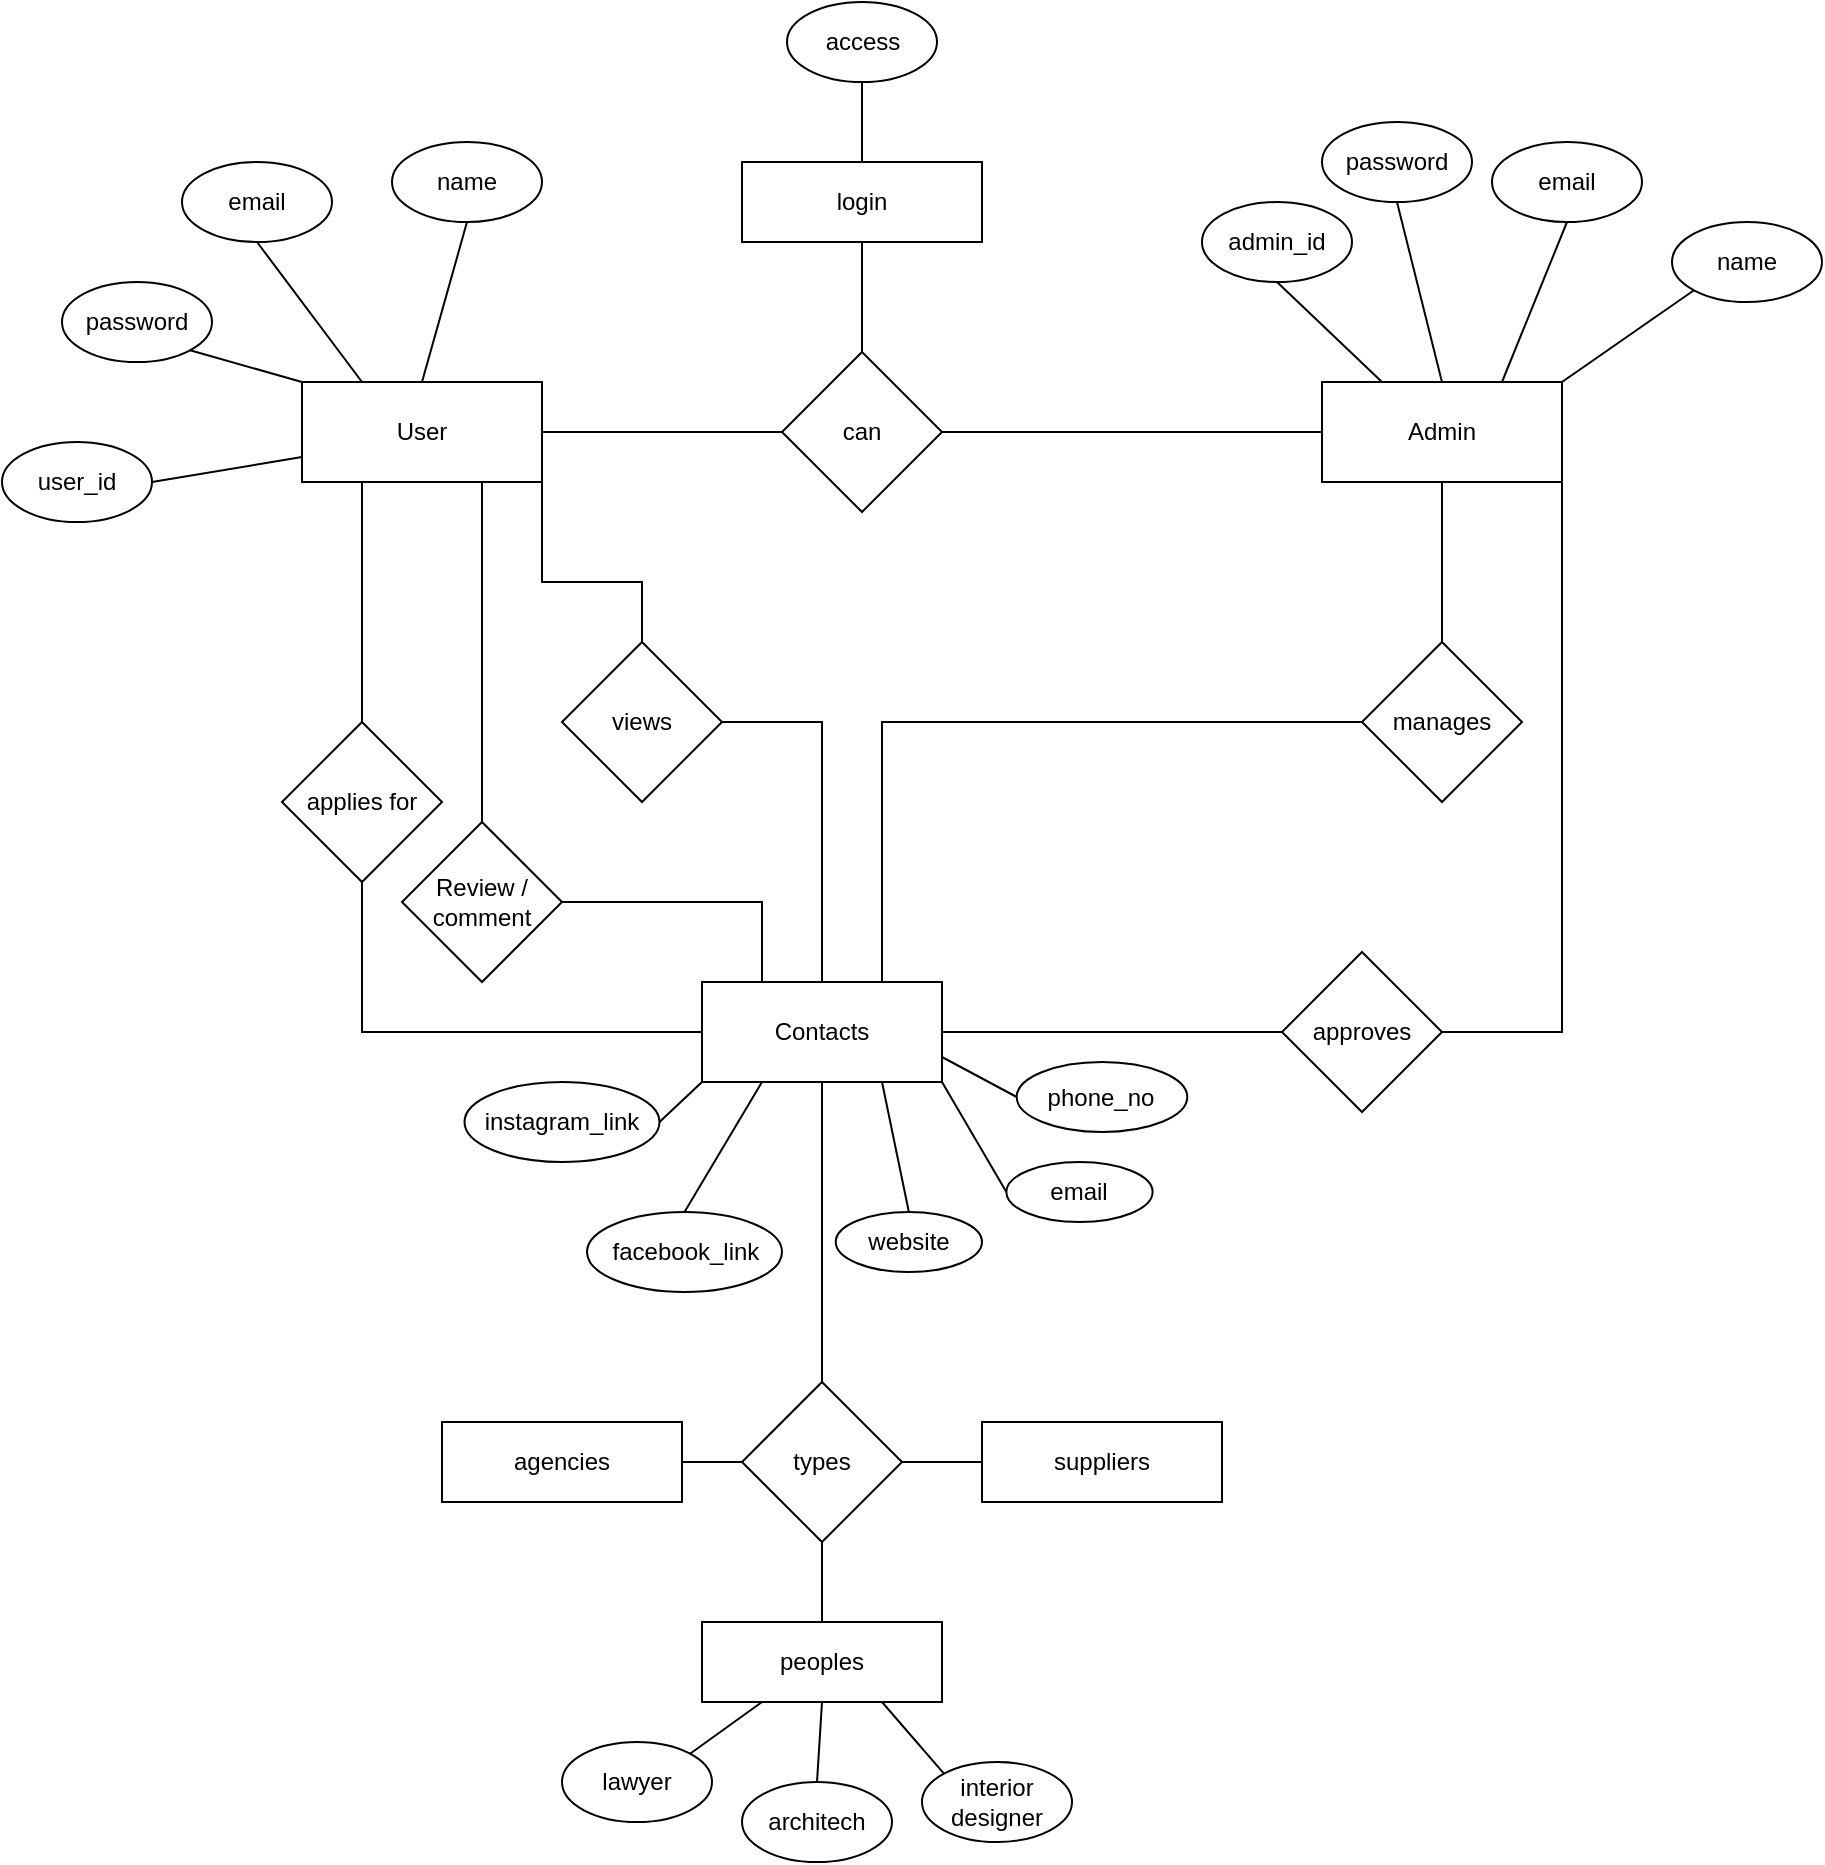 <mxfile version="22.1.16" type="device">
  <diagram name="Page-1" id="yNyLFKjUvOLV2bvvHchC">
    <mxGraphModel dx="1933" dy="949" grid="1" gridSize="10" guides="1" tooltips="1" connect="1" arrows="1" fold="1" page="1" pageScale="1" pageWidth="850" pageHeight="1100" math="0" shadow="0">
      <root>
        <mxCell id="0" />
        <mxCell id="1" parent="0" />
        <mxCell id="tA5Uz_ItL0AC_Jkjv0OO-1" value="User" style="rounded=0;whiteSpace=wrap;html=1;" vertex="1" parent="1">
          <mxGeometry x="-260" y="240" width="120" height="50" as="geometry" />
        </mxCell>
        <mxCell id="tA5Uz_ItL0AC_Jkjv0OO-3" value="email" style="ellipse;whiteSpace=wrap;html=1;" vertex="1" parent="1">
          <mxGeometry x="-320" y="130" width="75" height="40" as="geometry" />
        </mxCell>
        <mxCell id="tA5Uz_ItL0AC_Jkjv0OO-4" value="password" style="ellipse;whiteSpace=wrap;html=1;" vertex="1" parent="1">
          <mxGeometry x="-380" y="190" width="75" height="40" as="geometry" />
        </mxCell>
        <mxCell id="tA5Uz_ItL0AC_Jkjv0OO-5" value="user_id" style="ellipse;whiteSpace=wrap;html=1;" vertex="1" parent="1">
          <mxGeometry x="-410" y="270" width="75" height="40" as="geometry" />
        </mxCell>
        <mxCell id="tA5Uz_ItL0AC_Jkjv0OO-6" value="name" style="ellipse;whiteSpace=wrap;html=1;" vertex="1" parent="1">
          <mxGeometry x="-215" y="120" width="75" height="40" as="geometry" />
        </mxCell>
        <mxCell id="tA5Uz_ItL0AC_Jkjv0OO-10" value="can" style="rhombus;whiteSpace=wrap;html=1;" vertex="1" parent="1">
          <mxGeometry x="-20" y="225" width="80" height="80" as="geometry" />
        </mxCell>
        <mxCell id="tA5Uz_ItL0AC_Jkjv0OO-14" value="" style="endArrow=none;html=1;rounded=0;entryX=0.5;entryY=1;entryDx=0;entryDy=0;exitX=0.25;exitY=0;exitDx=0;exitDy=0;" edge="1" parent="1" source="tA5Uz_ItL0AC_Jkjv0OO-1" target="tA5Uz_ItL0AC_Jkjv0OO-3">
          <mxGeometry width="50" height="50" relative="1" as="geometry">
            <mxPoint x="-174" y="156" as="sourcePoint" />
            <mxPoint x="-212" y="110" as="targetPoint" />
          </mxGeometry>
        </mxCell>
        <mxCell id="tA5Uz_ItL0AC_Jkjv0OO-15" value="" style="endArrow=none;html=1;rounded=0;entryX=1;entryY=1;entryDx=0;entryDy=0;exitX=0;exitY=0;exitDx=0;exitDy=0;" edge="1" parent="1" source="tA5Uz_ItL0AC_Jkjv0OO-1" target="tA5Uz_ItL0AC_Jkjv0OO-4">
          <mxGeometry width="50" height="50" relative="1" as="geometry">
            <mxPoint x="-164" y="166" as="sourcePoint" />
            <mxPoint x="-202" y="120" as="targetPoint" />
          </mxGeometry>
        </mxCell>
        <mxCell id="tA5Uz_ItL0AC_Jkjv0OO-16" value="" style="endArrow=none;html=1;rounded=0;entryX=1;entryY=0.5;entryDx=0;entryDy=0;exitX=0;exitY=0.75;exitDx=0;exitDy=0;" edge="1" parent="1" source="tA5Uz_ItL0AC_Jkjv0OO-1" target="tA5Uz_ItL0AC_Jkjv0OO-5">
          <mxGeometry width="50" height="50" relative="1" as="geometry">
            <mxPoint x="-154" y="176" as="sourcePoint" />
            <mxPoint x="-192" y="130" as="targetPoint" />
          </mxGeometry>
        </mxCell>
        <mxCell id="tA5Uz_ItL0AC_Jkjv0OO-18" value="" style="endArrow=none;html=1;rounded=0;entryX=0.5;entryY=1;entryDx=0;entryDy=0;exitX=0.5;exitY=0;exitDx=0;exitDy=0;" edge="1" parent="1" source="tA5Uz_ItL0AC_Jkjv0OO-1" target="tA5Uz_ItL0AC_Jkjv0OO-6">
          <mxGeometry width="50" height="50" relative="1" as="geometry">
            <mxPoint x="-144" y="186" as="sourcePoint" />
            <mxPoint x="-182" y="140" as="targetPoint" />
          </mxGeometry>
        </mxCell>
        <mxCell id="tA5Uz_ItL0AC_Jkjv0OO-19" value="" style="endArrow=none;html=1;rounded=0;entryX=1;entryY=0.5;entryDx=0;entryDy=0;exitX=0;exitY=0.5;exitDx=0;exitDy=0;" edge="1" parent="1" source="tA5Uz_ItL0AC_Jkjv0OO-10" target="tA5Uz_ItL0AC_Jkjv0OO-1">
          <mxGeometry width="50" height="50" relative="1" as="geometry">
            <mxPoint x="-134" y="196" as="sourcePoint" />
            <mxPoint x="-172" y="150" as="targetPoint" />
          </mxGeometry>
        </mxCell>
        <mxCell id="tA5Uz_ItL0AC_Jkjv0OO-20" value="Admin" style="rounded=0;whiteSpace=wrap;html=1;" vertex="1" parent="1">
          <mxGeometry x="250" y="240" width="120" height="50" as="geometry" />
        </mxCell>
        <mxCell id="tA5Uz_ItL0AC_Jkjv0OO-21" value="email" style="ellipse;whiteSpace=wrap;html=1;" vertex="1" parent="1">
          <mxGeometry x="335" y="120" width="75" height="40" as="geometry" />
        </mxCell>
        <mxCell id="tA5Uz_ItL0AC_Jkjv0OO-22" value="password" style="ellipse;whiteSpace=wrap;html=1;" vertex="1" parent="1">
          <mxGeometry x="250" y="110" width="75" height="40" as="geometry" />
        </mxCell>
        <mxCell id="tA5Uz_ItL0AC_Jkjv0OO-23" value="admin_id" style="ellipse;whiteSpace=wrap;html=1;" vertex="1" parent="1">
          <mxGeometry x="190" y="150" width="75" height="40" as="geometry" />
        </mxCell>
        <mxCell id="tA5Uz_ItL0AC_Jkjv0OO-24" value="name" style="ellipse;whiteSpace=wrap;html=1;" vertex="1" parent="1">
          <mxGeometry x="425" y="160" width="75" height="40" as="geometry" />
        </mxCell>
        <mxCell id="tA5Uz_ItL0AC_Jkjv0OO-25" value="" style="endArrow=none;html=1;rounded=0;entryX=0.5;entryY=1;entryDx=0;entryDy=0;exitX=0.75;exitY=0;exitDx=0;exitDy=0;" edge="1" parent="1" source="tA5Uz_ItL0AC_Jkjv0OO-20" target="tA5Uz_ItL0AC_Jkjv0OO-21">
          <mxGeometry width="50" height="50" relative="1" as="geometry">
            <mxPoint x="336" y="136" as="sourcePoint" />
            <mxPoint x="298" y="90" as="targetPoint" />
          </mxGeometry>
        </mxCell>
        <mxCell id="tA5Uz_ItL0AC_Jkjv0OO-26" value="" style="endArrow=none;html=1;rounded=0;entryX=0.5;entryY=1;entryDx=0;entryDy=0;exitX=0.5;exitY=0;exitDx=0;exitDy=0;" edge="1" parent="1" source="tA5Uz_ItL0AC_Jkjv0OO-20" target="tA5Uz_ItL0AC_Jkjv0OO-22">
          <mxGeometry width="50" height="50" relative="1" as="geometry">
            <mxPoint x="346" y="146" as="sourcePoint" />
            <mxPoint x="308" y="100" as="targetPoint" />
          </mxGeometry>
        </mxCell>
        <mxCell id="tA5Uz_ItL0AC_Jkjv0OO-27" value="" style="endArrow=none;html=1;rounded=0;exitX=0.25;exitY=0;exitDx=0;exitDy=0;entryX=0.5;entryY=1;entryDx=0;entryDy=0;" edge="1" parent="1" source="tA5Uz_ItL0AC_Jkjv0OO-20" target="tA5Uz_ItL0AC_Jkjv0OO-23">
          <mxGeometry width="50" height="50" relative="1" as="geometry">
            <mxPoint x="250" y="257" as="sourcePoint" />
            <mxPoint x="270" y="180" as="targetPoint" />
          </mxGeometry>
        </mxCell>
        <mxCell id="tA5Uz_ItL0AC_Jkjv0OO-28" value="" style="endArrow=none;html=1;rounded=0;entryX=0;entryY=1;entryDx=0;entryDy=0;exitX=1;exitY=0;exitDx=0;exitDy=0;" edge="1" parent="1" source="tA5Uz_ItL0AC_Jkjv0OO-20" target="tA5Uz_ItL0AC_Jkjv0OO-24">
          <mxGeometry width="50" height="50" relative="1" as="geometry">
            <mxPoint x="366" y="166" as="sourcePoint" />
            <mxPoint x="328" y="120" as="targetPoint" />
          </mxGeometry>
        </mxCell>
        <mxCell id="tA5Uz_ItL0AC_Jkjv0OO-39" value="" style="endArrow=none;html=1;rounded=0;entryX=1;entryY=0.5;entryDx=0;entryDy=0;exitX=0;exitY=0.5;exitDx=0;exitDy=0;" edge="1" parent="1" source="tA5Uz_ItL0AC_Jkjv0OO-20" target="tA5Uz_ItL0AC_Jkjv0OO-10">
          <mxGeometry width="50" height="50" relative="1" as="geometry">
            <mxPoint x="130" y="260" as="sourcePoint" />
            <mxPoint x="50" y="260" as="targetPoint" />
          </mxGeometry>
        </mxCell>
        <mxCell id="tA5Uz_ItL0AC_Jkjv0OO-41" value="login" style="rounded=0;whiteSpace=wrap;html=1;" vertex="1" parent="1">
          <mxGeometry x="-40" y="130" width="120" height="40" as="geometry" />
        </mxCell>
        <mxCell id="tA5Uz_ItL0AC_Jkjv0OO-42" value="" style="endArrow=none;html=1;rounded=0;entryX=0.5;entryY=1;entryDx=0;entryDy=0;exitX=0.5;exitY=0;exitDx=0;exitDy=0;" edge="1" parent="1" source="tA5Uz_ItL0AC_Jkjv0OO-10" target="tA5Uz_ItL0AC_Jkjv0OO-41">
          <mxGeometry width="50" height="50" relative="1" as="geometry">
            <mxPoint x="-40" y="285" as="sourcePoint" />
            <mxPoint x="-120" y="285" as="targetPoint" />
          </mxGeometry>
        </mxCell>
        <mxCell id="tA5Uz_ItL0AC_Jkjv0OO-44" value="access" style="ellipse;whiteSpace=wrap;html=1;" vertex="1" parent="1">
          <mxGeometry x="-17.5" y="50" width="75" height="40" as="geometry" />
        </mxCell>
        <mxCell id="tA5Uz_ItL0AC_Jkjv0OO-45" value="" style="endArrow=none;html=1;rounded=0;entryX=0.5;entryY=1;entryDx=0;entryDy=0;exitX=0.5;exitY=0;exitDx=0;exitDy=0;" edge="1" parent="1" source="tA5Uz_ItL0AC_Jkjv0OO-41" target="tA5Uz_ItL0AC_Jkjv0OO-44">
          <mxGeometry width="50" height="50" relative="1" as="geometry">
            <mxPoint x="30" y="235" as="sourcePoint" />
            <mxPoint x="30" y="180" as="targetPoint" />
          </mxGeometry>
        </mxCell>
        <mxCell id="tA5Uz_ItL0AC_Jkjv0OO-46" value="manages" style="rhombus;whiteSpace=wrap;html=1;" vertex="1" parent="1">
          <mxGeometry x="270" y="370" width="80" height="80" as="geometry" />
        </mxCell>
        <mxCell id="tA5Uz_ItL0AC_Jkjv0OO-47" value="" style="endArrow=none;html=1;rounded=0;entryX=0.5;entryY=0;entryDx=0;entryDy=0;exitX=0.5;exitY=1;exitDx=0;exitDy=0;" edge="1" parent="1" source="tA5Uz_ItL0AC_Jkjv0OO-20" target="tA5Uz_ItL0AC_Jkjv0OO-46">
          <mxGeometry width="50" height="50" relative="1" as="geometry">
            <mxPoint x="260" y="275" as="sourcePoint" />
            <mxPoint x="70" y="275" as="targetPoint" />
          </mxGeometry>
        </mxCell>
        <mxCell id="tA5Uz_ItL0AC_Jkjv0OO-48" value="views" style="rhombus;whiteSpace=wrap;html=1;" vertex="1" parent="1">
          <mxGeometry x="-130" y="370" width="80" height="80" as="geometry" />
        </mxCell>
        <mxCell id="tA5Uz_ItL0AC_Jkjv0OO-50" value="" style="endArrow=none;html=1;rounded=0;entryX=1;entryY=1;entryDx=0;entryDy=0;exitX=0.5;exitY=0;exitDx=0;exitDy=0;" edge="1" parent="1" source="tA5Uz_ItL0AC_Jkjv0OO-48" target="tA5Uz_ItL0AC_Jkjv0OO-1">
          <mxGeometry width="50" height="50" relative="1" as="geometry">
            <mxPoint x="-90" y="340" as="sourcePoint" />
            <mxPoint x="-130" y="290" as="targetPoint" />
            <Array as="points">
              <mxPoint x="-90" y="340" />
              <mxPoint x="-140" y="340" />
            </Array>
          </mxGeometry>
        </mxCell>
        <mxCell id="tA5Uz_ItL0AC_Jkjv0OO-51" value="Contacts" style="rounded=0;whiteSpace=wrap;html=1;" vertex="1" parent="1">
          <mxGeometry x="-60" y="540" width="120" height="50" as="geometry" />
        </mxCell>
        <mxCell id="tA5Uz_ItL0AC_Jkjv0OO-53" value="" style="endArrow=none;html=1;rounded=0;exitX=0.5;exitY=0;exitDx=0;exitDy=0;entryX=1;entryY=0.5;entryDx=0;entryDy=0;" edge="1" parent="1" source="tA5Uz_ItL0AC_Jkjv0OO-51" target="tA5Uz_ItL0AC_Jkjv0OO-48">
          <mxGeometry width="50" height="50" relative="1" as="geometry">
            <mxPoint x="70" y="409.63" as="sourcePoint" />
            <mxPoint x="-30" y="420" as="targetPoint" />
            <Array as="points">
              <mxPoint y="410" />
            </Array>
          </mxGeometry>
        </mxCell>
        <mxCell id="tA5Uz_ItL0AC_Jkjv0OO-54" value="" style="endArrow=none;html=1;rounded=0;exitX=0;exitY=0.5;exitDx=0;exitDy=0;entryX=0.75;entryY=0;entryDx=0;entryDy=0;" edge="1" parent="1" source="tA5Uz_ItL0AC_Jkjv0OO-46" target="tA5Uz_ItL0AC_Jkjv0OO-51">
          <mxGeometry width="50" height="50" relative="1" as="geometry">
            <mxPoint x="240" y="409.38" as="sourcePoint" />
            <mxPoint x="40" y="410" as="targetPoint" />
            <Array as="points">
              <mxPoint x="30" y="410" />
            </Array>
          </mxGeometry>
        </mxCell>
        <mxCell id="tA5Uz_ItL0AC_Jkjv0OO-55" value="types" style="rhombus;whiteSpace=wrap;html=1;direction=south;" vertex="1" parent="1">
          <mxGeometry x="-40" y="740" width="80" height="80" as="geometry" />
        </mxCell>
        <mxCell id="tA5Uz_ItL0AC_Jkjv0OO-56" value="" style="endArrow=none;html=1;rounded=0;entryX=0.5;entryY=1;entryDx=0;entryDy=0;exitX=0;exitY=0.5;exitDx=0;exitDy=0;" edge="1" parent="1" source="tA5Uz_ItL0AC_Jkjv0OO-55" target="tA5Uz_ItL0AC_Jkjv0OO-51">
          <mxGeometry width="50" height="50" relative="1" as="geometry">
            <mxPoint x="70" y="610" as="sourcePoint" />
            <mxPoint x="-50" y="610" as="targetPoint" />
          </mxGeometry>
        </mxCell>
        <mxCell id="tA5Uz_ItL0AC_Jkjv0OO-57" value="agencies" style="rounded=0;whiteSpace=wrap;html=1;" vertex="1" parent="1">
          <mxGeometry x="-190" y="760" width="120" height="40" as="geometry" />
        </mxCell>
        <mxCell id="tA5Uz_ItL0AC_Jkjv0OO-58" value="" style="endArrow=none;html=1;rounded=0;entryX=0.5;entryY=1;entryDx=0;entryDy=0;exitX=1;exitY=0.5;exitDx=0;exitDy=0;" edge="1" parent="1" source="tA5Uz_ItL0AC_Jkjv0OO-57" target="tA5Uz_ItL0AC_Jkjv0OO-55">
          <mxGeometry width="50" height="50" relative="1" as="geometry">
            <mxPoint x="10" y="750" as="sourcePoint" />
            <mxPoint x="10" y="700" as="targetPoint" />
          </mxGeometry>
        </mxCell>
        <mxCell id="tA5Uz_ItL0AC_Jkjv0OO-59" value="peoples" style="rounded=0;whiteSpace=wrap;html=1;" vertex="1" parent="1">
          <mxGeometry x="-60" y="860" width="120" height="40" as="geometry" />
        </mxCell>
        <mxCell id="tA5Uz_ItL0AC_Jkjv0OO-60" value="" style="endArrow=none;html=1;rounded=0;entryX=1;entryY=0.5;entryDx=0;entryDy=0;exitX=0.5;exitY=0;exitDx=0;exitDy=0;" edge="1" parent="1" source="tA5Uz_ItL0AC_Jkjv0OO-59" target="tA5Uz_ItL0AC_Jkjv0OO-55">
          <mxGeometry width="50" height="50" relative="1" as="geometry">
            <mxPoint x="-90" y="790" as="sourcePoint" />
            <mxPoint x="-30" y="790" as="targetPoint" />
          </mxGeometry>
        </mxCell>
        <mxCell id="tA5Uz_ItL0AC_Jkjv0OO-61" value="suppliers" style="rounded=0;whiteSpace=wrap;html=1;" vertex="1" parent="1">
          <mxGeometry x="80" y="760" width="120" height="40" as="geometry" />
        </mxCell>
        <mxCell id="tA5Uz_ItL0AC_Jkjv0OO-63" value="" style="endArrow=none;html=1;rounded=0;entryX=0;entryY=0.5;entryDx=0;entryDy=0;exitX=0.5;exitY=0;exitDx=0;exitDy=0;" edge="1" parent="1" source="tA5Uz_ItL0AC_Jkjv0OO-55" target="tA5Uz_ItL0AC_Jkjv0OO-61">
          <mxGeometry width="50" height="50" relative="1" as="geometry">
            <mxPoint x="-90" y="790" as="sourcePoint" />
            <mxPoint x="-30" y="790" as="targetPoint" />
          </mxGeometry>
        </mxCell>
        <mxCell id="tA5Uz_ItL0AC_Jkjv0OO-64" value="" style="endArrow=none;html=1;rounded=0;exitX=1;exitY=1;exitDx=0;exitDy=0;entryX=1;entryY=0.5;entryDx=0;entryDy=0;" edge="1" parent="1" source="tA5Uz_ItL0AC_Jkjv0OO-20" target="tA5Uz_ItL0AC_Jkjv0OO-69">
          <mxGeometry width="50" height="50" relative="1" as="geometry">
            <mxPoint x="370" y="305" as="sourcePoint" />
            <mxPoint x="370" y="560" as="targetPoint" />
            <Array as="points">
              <mxPoint x="370" y="565" />
            </Array>
          </mxGeometry>
        </mxCell>
        <mxCell id="tA5Uz_ItL0AC_Jkjv0OO-65" value="applies for" style="rhombus;whiteSpace=wrap;html=1;" vertex="1" parent="1">
          <mxGeometry x="-270" y="410" width="80" height="80" as="geometry" />
        </mxCell>
        <mxCell id="tA5Uz_ItL0AC_Jkjv0OO-66" value="" style="endArrow=none;html=1;rounded=0;entryX=0.25;entryY=1;entryDx=0;entryDy=0;exitX=0.5;exitY=0;exitDx=0;exitDy=0;" edge="1" parent="1" source="tA5Uz_ItL0AC_Jkjv0OO-65" target="tA5Uz_ItL0AC_Jkjv0OO-1">
          <mxGeometry width="50" height="50" relative="1" as="geometry">
            <mxPoint x="-230" y="400" as="sourcePoint" />
            <mxPoint x="-230" y="310" as="targetPoint" />
          </mxGeometry>
        </mxCell>
        <mxCell id="tA5Uz_ItL0AC_Jkjv0OO-68" value="" style="endArrow=none;html=1;rounded=0;entryX=0.5;entryY=1;entryDx=0;entryDy=0;exitX=0;exitY=0.5;exitDx=0;exitDy=0;" edge="1" parent="1" source="tA5Uz_ItL0AC_Jkjv0OO-51" target="tA5Uz_ItL0AC_Jkjv0OO-65">
          <mxGeometry width="50" height="50" relative="1" as="geometry">
            <mxPoint x="-230" y="570" as="sourcePoint" />
            <mxPoint x="-220" y="300" as="targetPoint" />
            <Array as="points">
              <mxPoint x="-230" y="565" />
            </Array>
          </mxGeometry>
        </mxCell>
        <mxCell id="tA5Uz_ItL0AC_Jkjv0OO-69" value="approves" style="rhombus;whiteSpace=wrap;html=1;" vertex="1" parent="1">
          <mxGeometry x="230" y="525" width="80" height="80" as="geometry" />
        </mxCell>
        <mxCell id="tA5Uz_ItL0AC_Jkjv0OO-70" value="" style="endArrow=none;html=1;rounded=0;entryX=1;entryY=0.5;entryDx=0;entryDy=0;exitX=0;exitY=0.5;exitDx=0;exitDy=0;" edge="1" parent="1" source="tA5Uz_ItL0AC_Jkjv0OO-69" target="tA5Uz_ItL0AC_Jkjv0OO-51">
          <mxGeometry width="50" height="50" relative="1" as="geometry">
            <mxPoint x="250" y="580" as="sourcePoint" />
            <mxPoint x="60" y="580" as="targetPoint" />
          </mxGeometry>
        </mxCell>
        <mxCell id="tA5Uz_ItL0AC_Jkjv0OO-71" value="Review /&lt;br&gt;comment" style="rhombus;whiteSpace=wrap;html=1;" vertex="1" parent="1">
          <mxGeometry x="-210" y="460" width="80" height="80" as="geometry" />
        </mxCell>
        <mxCell id="tA5Uz_ItL0AC_Jkjv0OO-73" value="" style="endArrow=none;html=1;rounded=0;entryX=0.75;entryY=1;entryDx=0;entryDy=0;exitX=0.5;exitY=0;exitDx=0;exitDy=0;" edge="1" parent="1" source="tA5Uz_ItL0AC_Jkjv0OO-71" target="tA5Uz_ItL0AC_Jkjv0OO-1">
          <mxGeometry width="50" height="50" relative="1" as="geometry">
            <mxPoint x="-220" y="420" as="sourcePoint" />
            <mxPoint x="-220" y="300" as="targetPoint" />
          </mxGeometry>
        </mxCell>
        <mxCell id="tA5Uz_ItL0AC_Jkjv0OO-74" value="" style="endArrow=none;html=1;rounded=0;entryX=1;entryY=0.5;entryDx=0;entryDy=0;exitX=0.25;exitY=0;exitDx=0;exitDy=0;" edge="1" parent="1" source="tA5Uz_ItL0AC_Jkjv0OO-51" target="tA5Uz_ItL0AC_Jkjv0OO-71">
          <mxGeometry width="50" height="50" relative="1" as="geometry">
            <mxPoint x="-40" y="530" as="sourcePoint" />
            <mxPoint x="-220" y="500" as="targetPoint" />
            <Array as="points">
              <mxPoint x="-30" y="500" />
            </Array>
          </mxGeometry>
        </mxCell>
        <mxCell id="tA5Uz_ItL0AC_Jkjv0OO-75" value="lawyer" style="ellipse;whiteSpace=wrap;html=1;" vertex="1" parent="1">
          <mxGeometry x="-130" y="920" width="75" height="40" as="geometry" />
        </mxCell>
        <mxCell id="tA5Uz_ItL0AC_Jkjv0OO-76" value="architech" style="ellipse;whiteSpace=wrap;html=1;" vertex="1" parent="1">
          <mxGeometry x="-40" y="940" width="75" height="40" as="geometry" />
        </mxCell>
        <mxCell id="tA5Uz_ItL0AC_Jkjv0OO-77" value="interior designer" style="ellipse;whiteSpace=wrap;html=1;" vertex="1" parent="1">
          <mxGeometry x="50" y="930" width="75" height="40" as="geometry" />
        </mxCell>
        <mxCell id="tA5Uz_ItL0AC_Jkjv0OO-78" value="" style="endArrow=none;html=1;rounded=0;entryX=0.25;entryY=1;entryDx=0;entryDy=0;exitX=1;exitY=0;exitDx=0;exitDy=0;" edge="1" parent="1" source="tA5Uz_ItL0AC_Jkjv0OO-75" target="tA5Uz_ItL0AC_Jkjv0OO-59">
          <mxGeometry width="50" height="50" relative="1" as="geometry">
            <mxPoint x="-60" y="790" as="sourcePoint" />
            <mxPoint x="-30" y="790" as="targetPoint" />
          </mxGeometry>
        </mxCell>
        <mxCell id="tA5Uz_ItL0AC_Jkjv0OO-79" value="" style="endArrow=none;html=1;rounded=0;entryX=0.5;entryY=1;entryDx=0;entryDy=0;exitX=0.5;exitY=0;exitDx=0;exitDy=0;" edge="1" parent="1" source="tA5Uz_ItL0AC_Jkjv0OO-76" target="tA5Uz_ItL0AC_Jkjv0OO-59">
          <mxGeometry width="50" height="50" relative="1" as="geometry">
            <mxPoint x="-50" y="800" as="sourcePoint" />
            <mxPoint x="-20" y="800" as="targetPoint" />
          </mxGeometry>
        </mxCell>
        <mxCell id="tA5Uz_ItL0AC_Jkjv0OO-80" value="" style="endArrow=none;html=1;rounded=0;entryX=0.75;entryY=1;entryDx=0;entryDy=0;exitX=0;exitY=0;exitDx=0;exitDy=0;" edge="1" parent="1" source="tA5Uz_ItL0AC_Jkjv0OO-77" target="tA5Uz_ItL0AC_Jkjv0OO-59">
          <mxGeometry width="50" height="50" relative="1" as="geometry">
            <mxPoint x="10" y="980" as="sourcePoint" />
            <mxPoint x="10" y="910" as="targetPoint" />
          </mxGeometry>
        </mxCell>
        <mxCell id="tA5Uz_ItL0AC_Jkjv0OO-82" value="instagram_link" style="ellipse;whiteSpace=wrap;html=1;" vertex="1" parent="1">
          <mxGeometry x="-178.75" y="590" width="97.5" height="40" as="geometry" />
        </mxCell>
        <mxCell id="tA5Uz_ItL0AC_Jkjv0OO-83" value="facebook_link" style="ellipse;whiteSpace=wrap;html=1;" vertex="1" parent="1">
          <mxGeometry x="-117.5" y="655" width="97.5" height="40" as="geometry" />
        </mxCell>
        <mxCell id="tA5Uz_ItL0AC_Jkjv0OO-84" value="email" style="ellipse;whiteSpace=wrap;html=1;" vertex="1" parent="1">
          <mxGeometry x="92.18" y="630" width="73.13" height="30" as="geometry" />
        </mxCell>
        <mxCell id="tA5Uz_ItL0AC_Jkjv0OO-85" value="phone_no" style="ellipse;whiteSpace=wrap;html=1;" vertex="1" parent="1">
          <mxGeometry x="97.34" y="580" width="85.31" height="35" as="geometry" />
        </mxCell>
        <mxCell id="tA5Uz_ItL0AC_Jkjv0OO-86" value="website" style="ellipse;whiteSpace=wrap;html=1;" vertex="1" parent="1">
          <mxGeometry x="6.87" y="655" width="73.13" height="30" as="geometry" />
        </mxCell>
        <mxCell id="tA5Uz_ItL0AC_Jkjv0OO-87" value="" style="endArrow=none;html=1;rounded=0;entryX=0;entryY=1;entryDx=0;entryDy=0;exitX=1;exitY=0.5;exitDx=0;exitDy=0;" edge="1" parent="1" source="tA5Uz_ItL0AC_Jkjv0OO-82" target="tA5Uz_ItL0AC_Jkjv0OO-51">
          <mxGeometry width="50" height="50" relative="1" as="geometry">
            <mxPoint x="10" y="750" as="sourcePoint" />
            <mxPoint x="10" y="600" as="targetPoint" />
          </mxGeometry>
        </mxCell>
        <mxCell id="tA5Uz_ItL0AC_Jkjv0OO-88" value="" style="endArrow=none;html=1;rounded=0;entryX=0.25;entryY=1;entryDx=0;entryDy=0;exitX=0.5;exitY=0;exitDx=0;exitDy=0;" edge="1" parent="1" source="tA5Uz_ItL0AC_Jkjv0OO-83" target="tA5Uz_ItL0AC_Jkjv0OO-51">
          <mxGeometry width="50" height="50" relative="1" as="geometry">
            <mxPoint x="-71" y="620" as="sourcePoint" />
            <mxPoint x="-50" y="600" as="targetPoint" />
          </mxGeometry>
        </mxCell>
        <mxCell id="tA5Uz_ItL0AC_Jkjv0OO-89" value="" style="endArrow=none;html=1;rounded=0;entryX=0.75;entryY=1;entryDx=0;entryDy=0;exitX=0.5;exitY=0;exitDx=0;exitDy=0;" edge="1" parent="1" source="tA5Uz_ItL0AC_Jkjv0OO-86" target="tA5Uz_ItL0AC_Jkjv0OO-51">
          <mxGeometry width="50" height="50" relative="1" as="geometry">
            <mxPoint x="-59" y="665" as="sourcePoint" />
            <mxPoint x="-20" y="600" as="targetPoint" />
          </mxGeometry>
        </mxCell>
        <mxCell id="tA5Uz_ItL0AC_Jkjv0OO-90" value="" style="endArrow=none;html=1;rounded=0;entryX=1;entryY=1;entryDx=0;entryDy=0;exitX=0;exitY=0.5;exitDx=0;exitDy=0;" edge="1" parent="1" source="tA5Uz_ItL0AC_Jkjv0OO-84" target="tA5Uz_ItL0AC_Jkjv0OO-51">
          <mxGeometry width="50" height="50" relative="1" as="geometry">
            <mxPoint x="53" y="665" as="sourcePoint" />
            <mxPoint x="40" y="600" as="targetPoint" />
          </mxGeometry>
        </mxCell>
        <mxCell id="tA5Uz_ItL0AC_Jkjv0OO-91" value="" style="endArrow=none;html=1;rounded=0;entryX=1;entryY=0.75;entryDx=0;entryDy=0;exitX=0;exitY=0.5;exitDx=0;exitDy=0;" edge="1" parent="1" source="tA5Uz_ItL0AC_Jkjv0OO-85" target="tA5Uz_ItL0AC_Jkjv0OO-51">
          <mxGeometry width="50" height="50" relative="1" as="geometry">
            <mxPoint x="102" y="655" as="sourcePoint" />
            <mxPoint x="70" y="600" as="targetPoint" />
          </mxGeometry>
        </mxCell>
      </root>
    </mxGraphModel>
  </diagram>
</mxfile>
